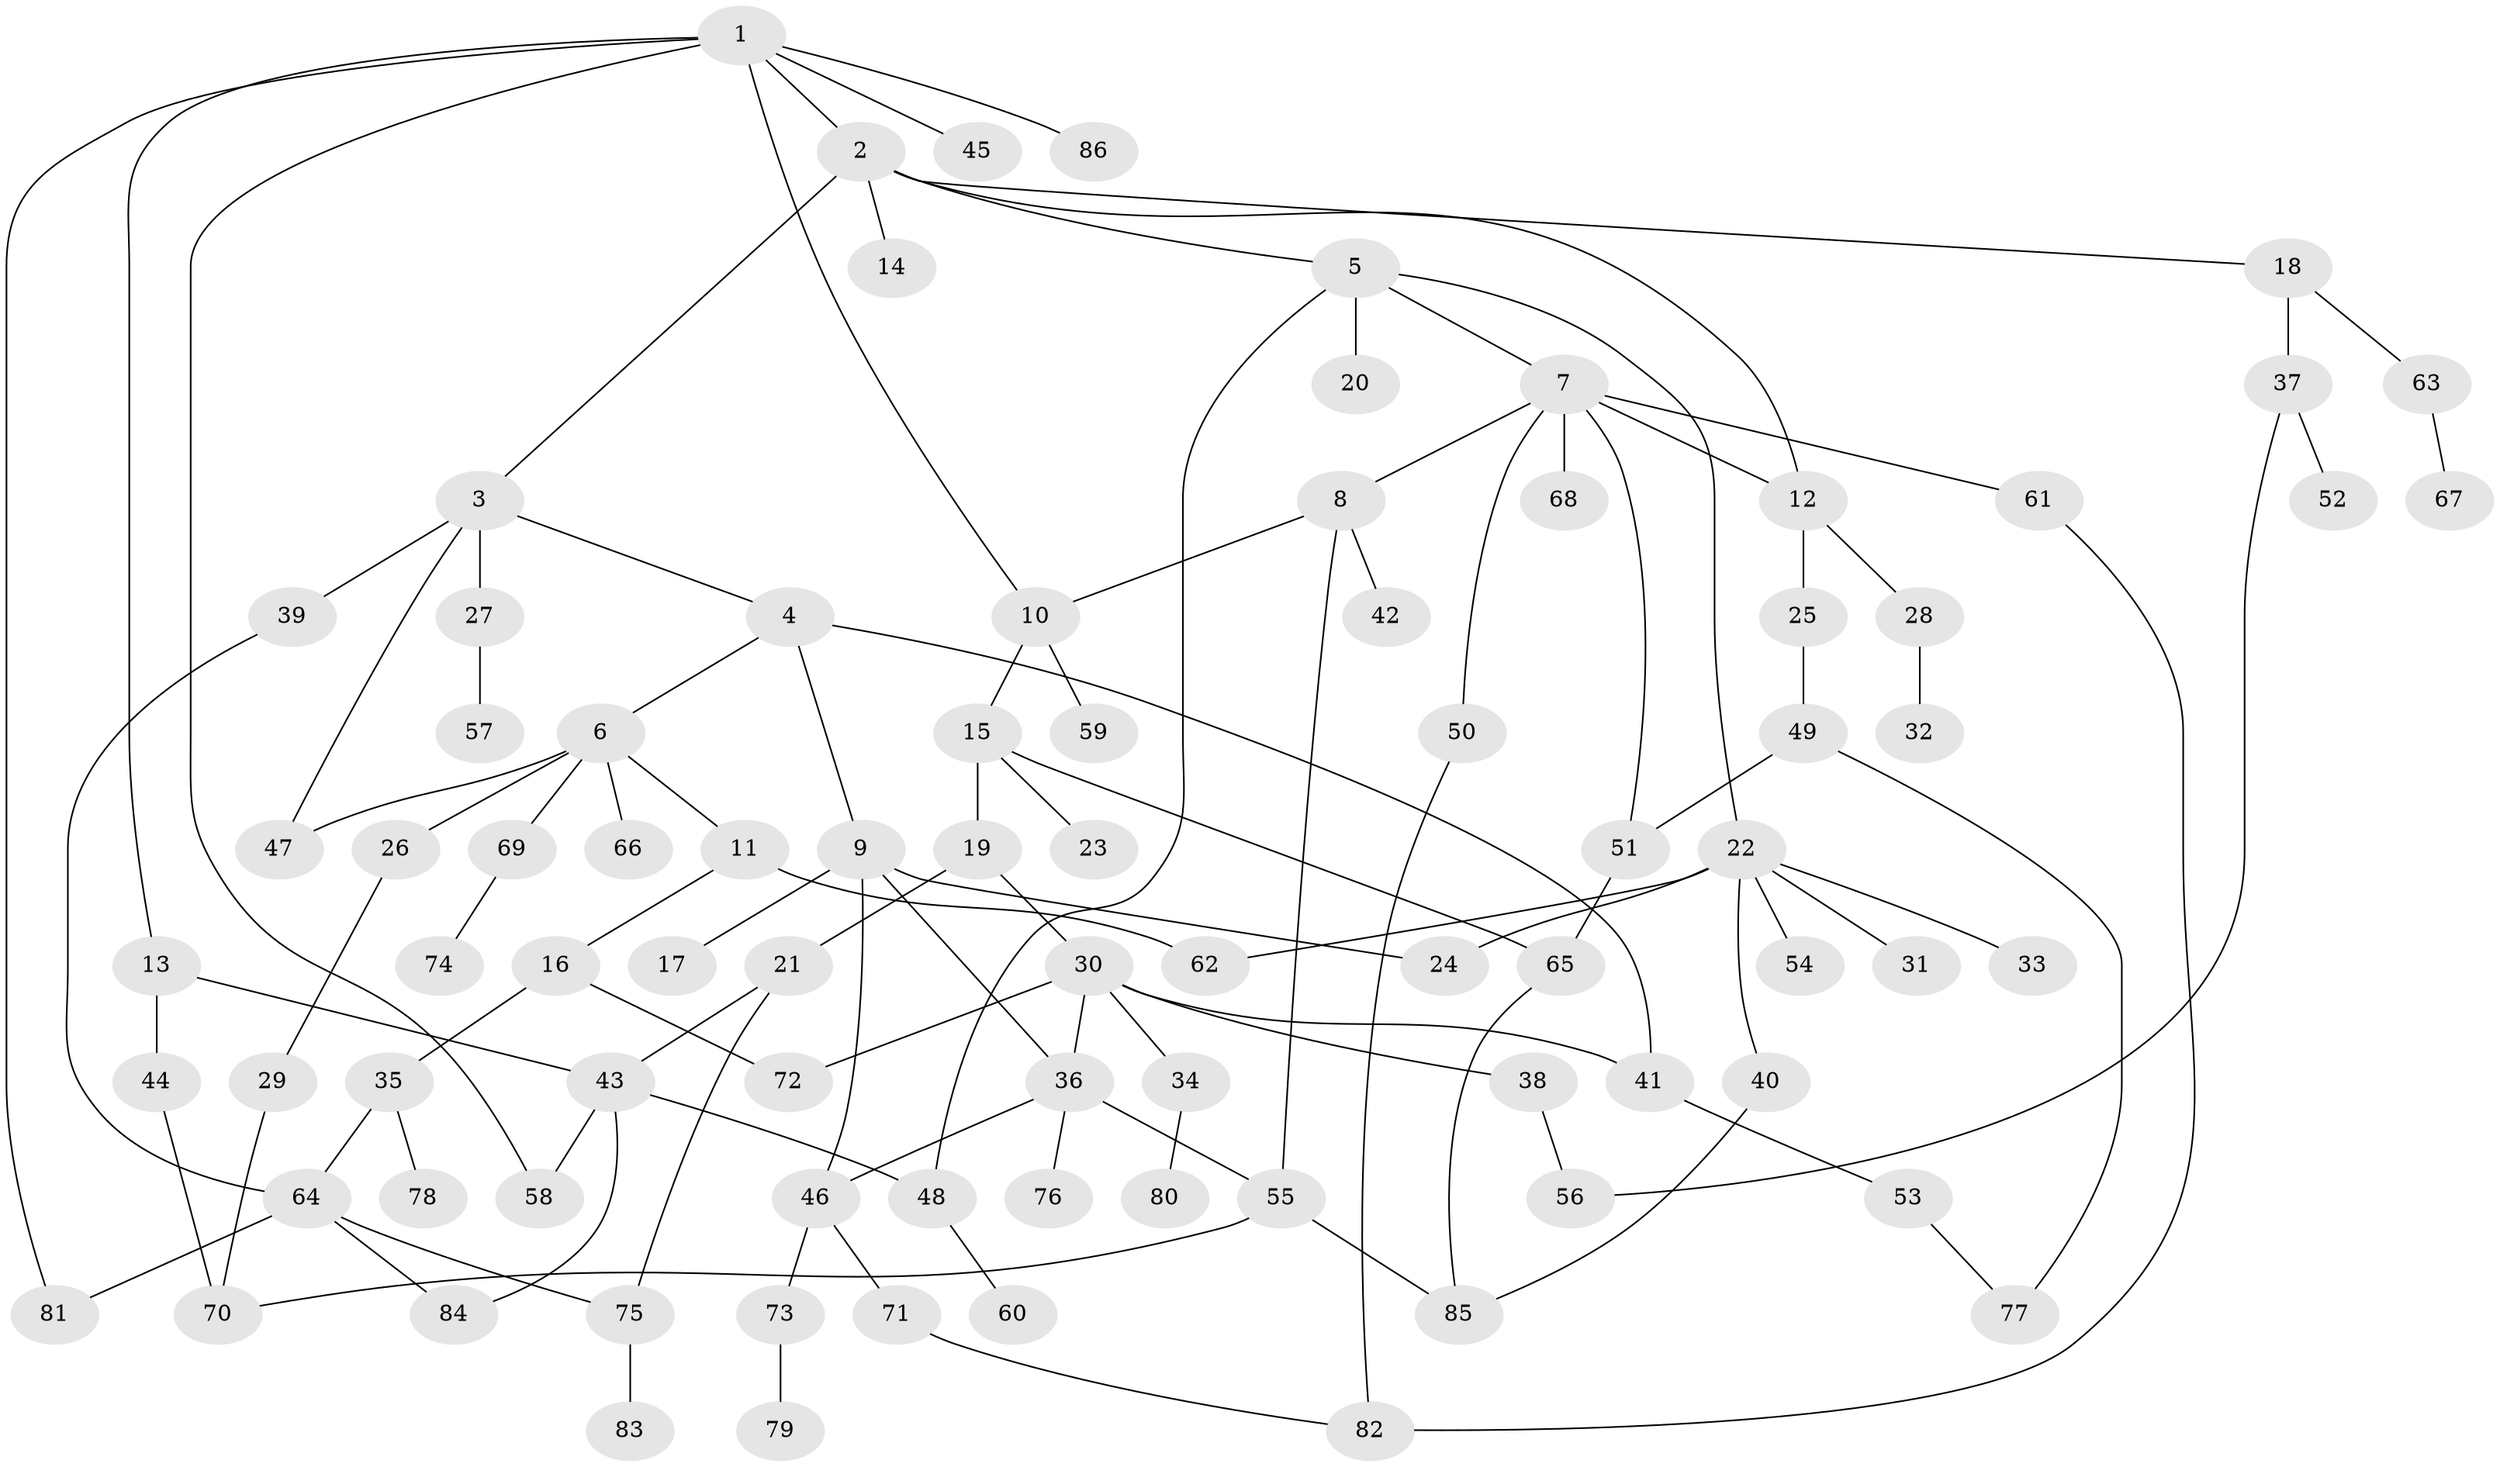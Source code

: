 // coarse degree distribution, {6: 0.046511627906976744, 5: 0.13953488372093023, 4: 0.27906976744186046, 3: 0.16279069767441862, 2: 0.20930232558139536, 1: 0.16279069767441862}
// Generated by graph-tools (version 1.1) at 2025/49/03/04/25 22:49:06]
// undirected, 86 vertices, 112 edges
graph export_dot {
  node [color=gray90,style=filled];
  1;
  2;
  3;
  4;
  5;
  6;
  7;
  8;
  9;
  10;
  11;
  12;
  13;
  14;
  15;
  16;
  17;
  18;
  19;
  20;
  21;
  22;
  23;
  24;
  25;
  26;
  27;
  28;
  29;
  30;
  31;
  32;
  33;
  34;
  35;
  36;
  37;
  38;
  39;
  40;
  41;
  42;
  43;
  44;
  45;
  46;
  47;
  48;
  49;
  50;
  51;
  52;
  53;
  54;
  55;
  56;
  57;
  58;
  59;
  60;
  61;
  62;
  63;
  64;
  65;
  66;
  67;
  68;
  69;
  70;
  71;
  72;
  73;
  74;
  75;
  76;
  77;
  78;
  79;
  80;
  81;
  82;
  83;
  84;
  85;
  86;
  1 -- 2;
  1 -- 10;
  1 -- 13;
  1 -- 45;
  1 -- 81;
  1 -- 86;
  1 -- 58;
  2 -- 3;
  2 -- 5;
  2 -- 14;
  2 -- 18;
  2 -- 12;
  3 -- 4;
  3 -- 27;
  3 -- 39;
  3 -- 47;
  4 -- 6;
  4 -- 9;
  4 -- 41;
  5 -- 7;
  5 -- 20;
  5 -- 22;
  5 -- 48;
  6 -- 11;
  6 -- 26;
  6 -- 47;
  6 -- 66;
  6 -- 69;
  7 -- 8;
  7 -- 12;
  7 -- 50;
  7 -- 61;
  7 -- 68;
  7 -- 51;
  8 -- 42;
  8 -- 55;
  8 -- 10;
  9 -- 17;
  9 -- 24;
  9 -- 46;
  9 -- 36;
  10 -- 15;
  10 -- 59;
  11 -- 16;
  11 -- 62;
  12 -- 25;
  12 -- 28;
  13 -- 43;
  13 -- 44;
  15 -- 19;
  15 -- 23;
  15 -- 65;
  16 -- 35;
  16 -- 72;
  18 -- 37;
  18 -- 63;
  19 -- 21;
  19 -- 30;
  21 -- 43;
  21 -- 75;
  22 -- 31;
  22 -- 33;
  22 -- 40;
  22 -- 54;
  22 -- 24;
  22 -- 62;
  25 -- 49;
  26 -- 29;
  27 -- 57;
  28 -- 32;
  29 -- 70;
  30 -- 34;
  30 -- 36;
  30 -- 38;
  30 -- 72;
  30 -- 41;
  34 -- 80;
  35 -- 78;
  35 -- 64;
  36 -- 55;
  36 -- 76;
  36 -- 46;
  37 -- 52;
  37 -- 56;
  38 -- 56;
  39 -- 64;
  40 -- 85;
  41 -- 53;
  43 -- 58;
  43 -- 84;
  43 -- 48;
  44 -- 70;
  46 -- 71;
  46 -- 73;
  48 -- 60;
  49 -- 51;
  49 -- 77;
  50 -- 82;
  51 -- 65;
  53 -- 77;
  55 -- 70;
  55 -- 85;
  61 -- 82;
  63 -- 67;
  64 -- 75;
  64 -- 81;
  64 -- 84;
  65 -- 85;
  69 -- 74;
  71 -- 82;
  73 -- 79;
  75 -- 83;
}
